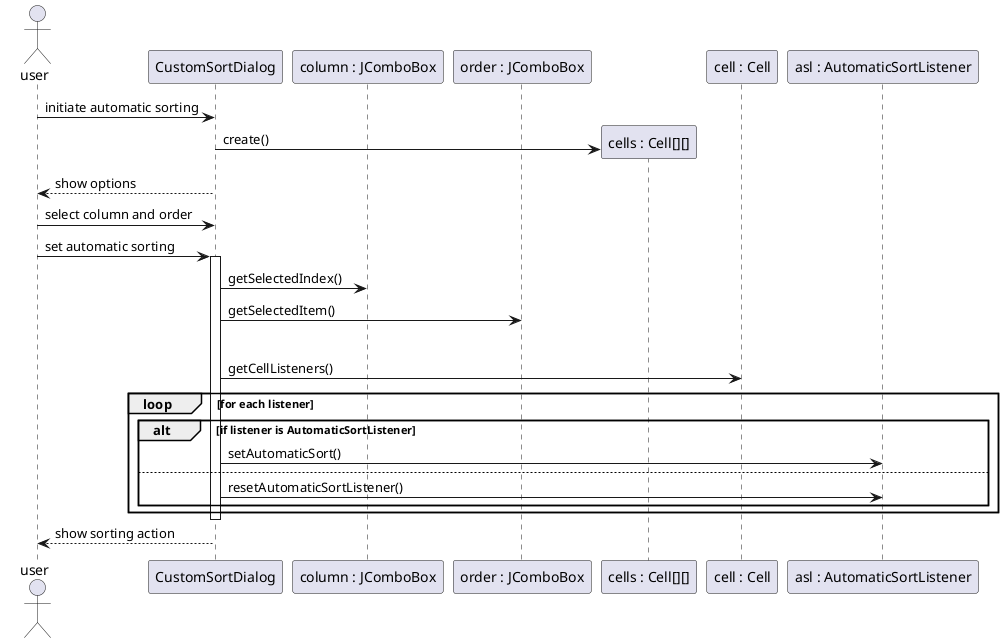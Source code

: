 @startuml doc-files/core03_03_auto_sorting_SD.png

actor user
participant "CustomSortDialog" as csd
participant "column : JComboBox" as jcbc
participant "order : JComboBox" as jcbo
participant "cells : Cell[][]" as cls
participant "cell : Cell" as c
participant "asl : AutomaticSortListener" as asl

user -> csd : initiate automatic sorting
create cls
csd -> cls : create()
csd --> user : show options
user -> csd : select column and order
user -> csd : set automatic sorting
activate csd
csd -> jcbc : getSelectedIndex()
csd -> jcbo : getSelectedItem()
loop for each cell
csd -> c : getCellListeners()
    loop for each listener
    alt if listener is AutomaticSortListener
        csd -> asl: setAutomaticSort()
    else
        csd -> asl: resetAutomaticSortListener()
    end
end
deactivate csd
csd --> user : show sorting action
@enduml
